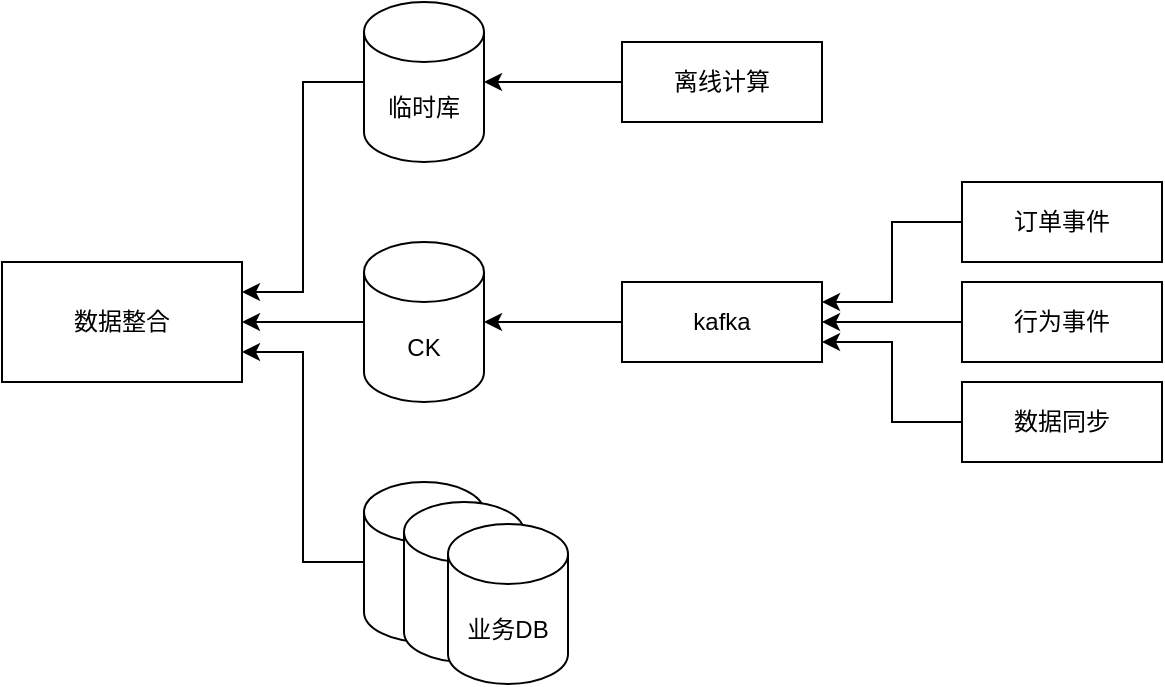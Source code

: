 <mxfile version="17.2.4" type="github">
  <diagram id="J9gbOuOgg6OHcFbdHNDi" name="第 1 页">
    <mxGraphModel dx="946" dy="569" grid="1" gridSize="10" guides="1" tooltips="1" connect="1" arrows="1" fold="1" page="1" pageScale="1" pageWidth="827" pageHeight="1169" math="0" shadow="0">
      <root>
        <mxCell id="0" />
        <mxCell id="1" parent="0" />
        <mxCell id="0Ci0Uz99gbHuSnvOUkY4-22" style="edgeStyle=orthogonalEdgeStyle;rounded=0;orthogonalLoop=1;jettySize=auto;html=1;entryX=1;entryY=0.75;entryDx=0;entryDy=0;" edge="1" parent="1" source="0Ci0Uz99gbHuSnvOUkY4-1" target="0Ci0Uz99gbHuSnvOUkY4-19">
          <mxGeometry relative="1" as="geometry" />
        </mxCell>
        <mxCell id="0Ci0Uz99gbHuSnvOUkY4-1" value="" style="shape=cylinder3;whiteSpace=wrap;html=1;boundedLbl=1;backgroundOutline=1;size=15;" vertex="1" parent="1">
          <mxGeometry x="411" y="280" width="60" height="80" as="geometry" />
        </mxCell>
        <mxCell id="0Ci0Uz99gbHuSnvOUkY4-2" value="" style="shape=cylinder3;whiteSpace=wrap;html=1;boundedLbl=1;backgroundOutline=1;size=15;" vertex="1" parent="1">
          <mxGeometry x="431" y="290" width="60" height="80" as="geometry" />
        </mxCell>
        <mxCell id="0Ci0Uz99gbHuSnvOUkY4-3" value="业务DB" style="shape=cylinder3;whiteSpace=wrap;html=1;boundedLbl=1;backgroundOutline=1;size=15;" vertex="1" parent="1">
          <mxGeometry x="453" y="301" width="60" height="80" as="geometry" />
        </mxCell>
        <mxCell id="0Ci0Uz99gbHuSnvOUkY4-20" style="edgeStyle=orthogonalEdgeStyle;rounded=0;orthogonalLoop=1;jettySize=auto;html=1;entryX=1;entryY=0.5;entryDx=0;entryDy=0;" edge="1" parent="1" source="0Ci0Uz99gbHuSnvOUkY4-4" target="0Ci0Uz99gbHuSnvOUkY4-19">
          <mxGeometry relative="1" as="geometry" />
        </mxCell>
        <mxCell id="0Ci0Uz99gbHuSnvOUkY4-4" value="CK" style="shape=cylinder3;whiteSpace=wrap;html=1;boundedLbl=1;backgroundOutline=1;size=15;" vertex="1" parent="1">
          <mxGeometry x="411" y="160" width="60" height="80" as="geometry" />
        </mxCell>
        <mxCell id="0Ci0Uz99gbHuSnvOUkY4-21" style="edgeStyle=orthogonalEdgeStyle;rounded=0;orthogonalLoop=1;jettySize=auto;html=1;entryX=1;entryY=0.25;entryDx=0;entryDy=0;" edge="1" parent="1" source="0Ci0Uz99gbHuSnvOUkY4-5" target="0Ci0Uz99gbHuSnvOUkY4-19">
          <mxGeometry relative="1" as="geometry" />
        </mxCell>
        <mxCell id="0Ci0Uz99gbHuSnvOUkY4-5" value="临时库" style="shape=cylinder3;whiteSpace=wrap;html=1;boundedLbl=1;backgroundOutline=1;size=15;" vertex="1" parent="1">
          <mxGeometry x="411" y="40" width="60" height="80" as="geometry" />
        </mxCell>
        <mxCell id="0Ci0Uz99gbHuSnvOUkY4-7" style="edgeStyle=orthogonalEdgeStyle;rounded=0;orthogonalLoop=1;jettySize=auto;html=1;entryX=1;entryY=0.5;entryDx=0;entryDy=0;entryPerimeter=0;exitX=0;exitY=0.5;exitDx=0;exitDy=0;" edge="1" parent="1" source="0Ci0Uz99gbHuSnvOUkY4-10" target="0Ci0Uz99gbHuSnvOUkY4-5">
          <mxGeometry relative="1" as="geometry">
            <mxPoint x="540" y="80" as="sourcePoint" />
          </mxGeometry>
        </mxCell>
        <mxCell id="0Ci0Uz99gbHuSnvOUkY4-9" style="edgeStyle=orthogonalEdgeStyle;rounded=0;orthogonalLoop=1;jettySize=auto;html=1;entryX=1;entryY=0.5;entryDx=0;entryDy=0;entryPerimeter=0;" edge="1" parent="1" source="0Ci0Uz99gbHuSnvOUkY4-8" target="0Ci0Uz99gbHuSnvOUkY4-4">
          <mxGeometry relative="1" as="geometry" />
        </mxCell>
        <mxCell id="0Ci0Uz99gbHuSnvOUkY4-8" value="kafka" style="rounded=0;whiteSpace=wrap;html=1;" vertex="1" parent="1">
          <mxGeometry x="540" y="180" width="100" height="40" as="geometry" />
        </mxCell>
        <mxCell id="0Ci0Uz99gbHuSnvOUkY4-10" value="离线计算" style="rounded=0;whiteSpace=wrap;html=1;" vertex="1" parent="1">
          <mxGeometry x="540" y="60" width="100" height="40" as="geometry" />
        </mxCell>
        <mxCell id="0Ci0Uz99gbHuSnvOUkY4-14" style="edgeStyle=orthogonalEdgeStyle;rounded=0;orthogonalLoop=1;jettySize=auto;html=1;entryX=1;entryY=0.25;entryDx=0;entryDy=0;" edge="1" parent="1" source="0Ci0Uz99gbHuSnvOUkY4-13" target="0Ci0Uz99gbHuSnvOUkY4-8">
          <mxGeometry relative="1" as="geometry" />
        </mxCell>
        <mxCell id="0Ci0Uz99gbHuSnvOUkY4-13" value="订单事件" style="rounded=0;whiteSpace=wrap;html=1;" vertex="1" parent="1">
          <mxGeometry x="710" y="130" width="100" height="40" as="geometry" />
        </mxCell>
        <mxCell id="0Ci0Uz99gbHuSnvOUkY4-16" style="edgeStyle=orthogonalEdgeStyle;rounded=0;orthogonalLoop=1;jettySize=auto;html=1;entryX=1;entryY=0.5;entryDx=0;entryDy=0;" edge="1" parent="1" source="0Ci0Uz99gbHuSnvOUkY4-15" target="0Ci0Uz99gbHuSnvOUkY4-8">
          <mxGeometry relative="1" as="geometry" />
        </mxCell>
        <mxCell id="0Ci0Uz99gbHuSnvOUkY4-15" value="行为事件" style="rounded=0;whiteSpace=wrap;html=1;" vertex="1" parent="1">
          <mxGeometry x="710" y="180" width="100" height="40" as="geometry" />
        </mxCell>
        <mxCell id="0Ci0Uz99gbHuSnvOUkY4-18" style="edgeStyle=orthogonalEdgeStyle;rounded=0;orthogonalLoop=1;jettySize=auto;html=1;entryX=1;entryY=0.75;entryDx=0;entryDy=0;" edge="1" parent="1" source="0Ci0Uz99gbHuSnvOUkY4-17" target="0Ci0Uz99gbHuSnvOUkY4-8">
          <mxGeometry relative="1" as="geometry" />
        </mxCell>
        <mxCell id="0Ci0Uz99gbHuSnvOUkY4-17" value="数据同步" style="rounded=0;whiteSpace=wrap;html=1;" vertex="1" parent="1">
          <mxGeometry x="710" y="230" width="100" height="40" as="geometry" />
        </mxCell>
        <mxCell id="0Ci0Uz99gbHuSnvOUkY4-19" value="数据整合" style="rounded=0;whiteSpace=wrap;html=1;" vertex="1" parent="1">
          <mxGeometry x="230" y="170" width="120" height="60" as="geometry" />
        </mxCell>
      </root>
    </mxGraphModel>
  </diagram>
</mxfile>

